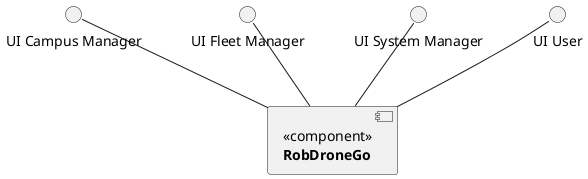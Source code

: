 @startuml

() "UI Campus Manager" as CM
() "UI Fleet Manager" as FM
() "UI System Manager" as SM
() "UI User" as U

component RDG [
  <<component>>
  **RobDroneGo**
]

CM -d- RDG
FM -d- RDG
SM -d- RDG
U  -d- RDG

@enduml

